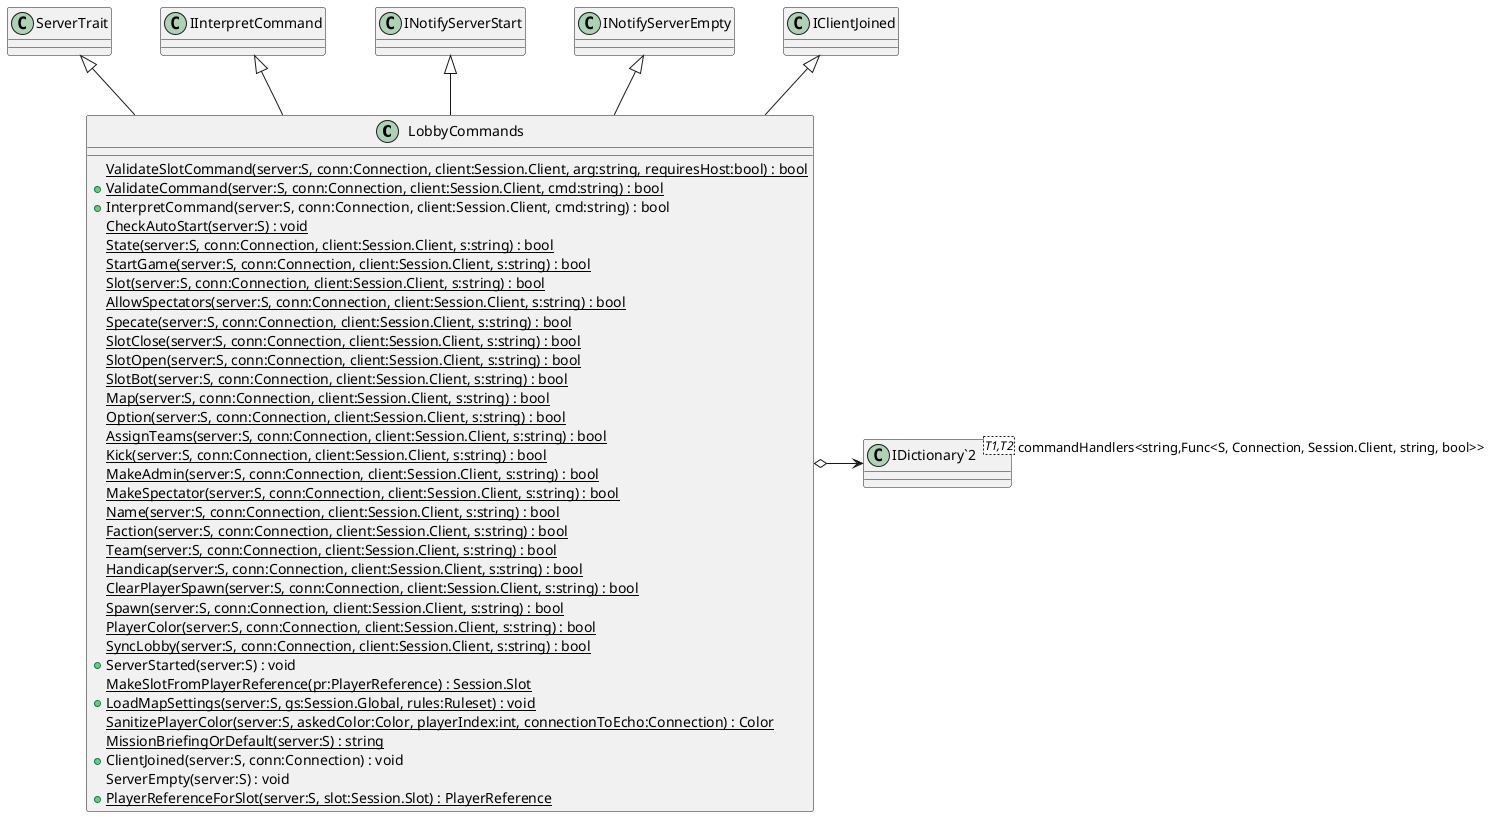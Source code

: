 @startuml
class LobbyCommands {
    {static} ValidateSlotCommand(server:S, conn:Connection, client:Session.Client, arg:string, requiresHost:bool) : bool
    + {static} ValidateCommand(server:S, conn:Connection, client:Session.Client, cmd:string) : bool
    + InterpretCommand(server:S, conn:Connection, client:Session.Client, cmd:string) : bool
    {static} CheckAutoStart(server:S) : void
    {static} State(server:S, conn:Connection, client:Session.Client, s:string) : bool
    {static} StartGame(server:S, conn:Connection, client:Session.Client, s:string) : bool
    {static} Slot(server:S, conn:Connection, client:Session.Client, s:string) : bool
    {static} AllowSpectators(server:S, conn:Connection, client:Session.Client, s:string) : bool
    {static} Specate(server:S, conn:Connection, client:Session.Client, s:string) : bool
    {static} SlotClose(server:S, conn:Connection, client:Session.Client, s:string) : bool
    {static} SlotOpen(server:S, conn:Connection, client:Session.Client, s:string) : bool
    {static} SlotBot(server:S, conn:Connection, client:Session.Client, s:string) : bool
    {static} Map(server:S, conn:Connection, client:Session.Client, s:string) : bool
    {static} Option(server:S, conn:Connection, client:Session.Client, s:string) : bool
    {static} AssignTeams(server:S, conn:Connection, client:Session.Client, s:string) : bool
    {static} Kick(server:S, conn:Connection, client:Session.Client, s:string) : bool
    {static} MakeAdmin(server:S, conn:Connection, client:Session.Client, s:string) : bool
    {static} MakeSpectator(server:S, conn:Connection, client:Session.Client, s:string) : bool
    {static} Name(server:S, conn:Connection, client:Session.Client, s:string) : bool
    {static} Faction(server:S, conn:Connection, client:Session.Client, s:string) : bool
    {static} Team(server:S, conn:Connection, client:Session.Client, s:string) : bool
    {static} Handicap(server:S, conn:Connection, client:Session.Client, s:string) : bool
    {static} ClearPlayerSpawn(server:S, conn:Connection, client:Session.Client, s:string) : bool
    {static} Spawn(server:S, conn:Connection, client:Session.Client, s:string) : bool
    {static} PlayerColor(server:S, conn:Connection, client:Session.Client, s:string) : bool
    {static} SyncLobby(server:S, conn:Connection, client:Session.Client, s:string) : bool
    + ServerStarted(server:S) : void
    {static} MakeSlotFromPlayerReference(pr:PlayerReference) : Session.Slot
    + {static} LoadMapSettings(server:S, gs:Session.Global, rules:Ruleset) : void
    {static} SanitizePlayerColor(server:S, askedColor:Color, playerIndex:int, connectionToEcho:Connection) : Color
    {static} MissionBriefingOrDefault(server:S) : string
    + ClientJoined(server:S, conn:Connection) : void
    ServerEmpty(server:S) : void
    + {static} PlayerReferenceForSlot(server:S, slot:Session.Slot) : PlayerReference
}
class "IDictionary`2"<T1,T2> {
}
ServerTrait <|-- LobbyCommands
IInterpretCommand <|-- LobbyCommands
INotifyServerStart <|-- LobbyCommands
INotifyServerEmpty <|-- LobbyCommands
IClientJoined <|-- LobbyCommands
LobbyCommands o-> "commandHandlers<string,Func<S, Connection, Session.Client, string, bool>>" "IDictionary`2"
@enduml
